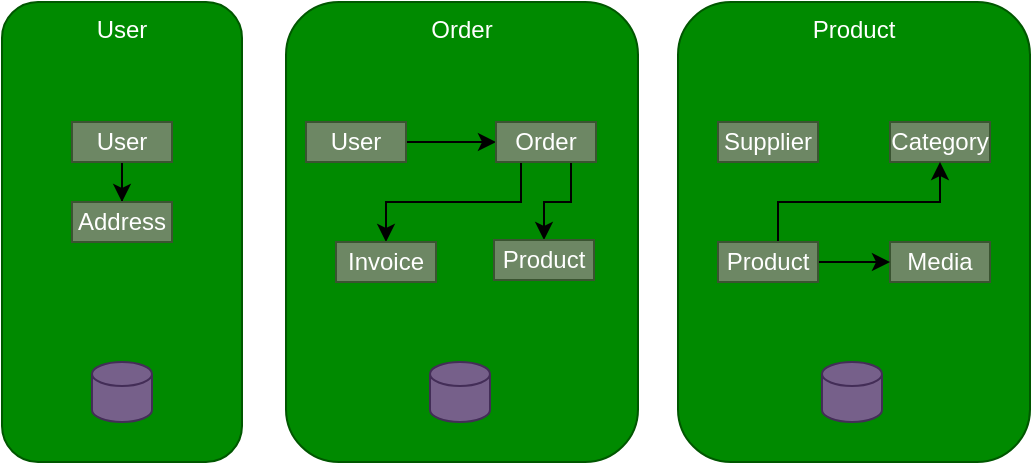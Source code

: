 <mxfile version="22.1.2" type="device" pages="2">
  <diagram name="Página-1" id="51rqvyu_YtnegG70sBJ8">
    <mxGraphModel dx="1114" dy="838" grid="1" gridSize="10" guides="1" tooltips="1" connect="1" arrows="1" fold="1" page="1" pageScale="1" pageWidth="827" pageHeight="1169" math="0" shadow="0">
      <root>
        <mxCell id="0" />
        <mxCell id="1" parent="0" />
        <mxCell id="YrZ15sEzvg9sdEkoKCGj-1" value="User" style="rounded=1;whiteSpace=wrap;html=1;verticalAlign=top;fillColor=#008a00;fontColor=#ffffff;strokeColor=#005700;" parent="1" vertex="1">
          <mxGeometry x="152" y="270" width="120" height="230" as="geometry" />
        </mxCell>
        <mxCell id="YrZ15sEzvg9sdEkoKCGj-4" style="edgeStyle=orthogonalEdgeStyle;rounded=0;orthogonalLoop=1;jettySize=auto;html=1;entryX=0.5;entryY=0;entryDx=0;entryDy=0;" parent="1" source="YrZ15sEzvg9sdEkoKCGj-2" target="YrZ15sEzvg9sdEkoKCGj-3" edge="1">
          <mxGeometry relative="1" as="geometry" />
        </mxCell>
        <mxCell id="YrZ15sEzvg9sdEkoKCGj-2" value="User" style="rounded=0;whiteSpace=wrap;html=1;fillColor=#6d8764;fontColor=#ffffff;strokeColor=#3A5431;" parent="1" vertex="1">
          <mxGeometry x="187" y="330" width="50" height="20" as="geometry" />
        </mxCell>
        <mxCell id="YrZ15sEzvg9sdEkoKCGj-3" value="Address" style="rounded=0;whiteSpace=wrap;html=1;fillColor=#6d8764;fontColor=#ffffff;strokeColor=#3A5431;" parent="1" vertex="1">
          <mxGeometry x="187" y="370" width="50" height="20" as="geometry" />
        </mxCell>
        <mxCell id="YrZ15sEzvg9sdEkoKCGj-5" value="" style="shape=cylinder3;whiteSpace=wrap;html=1;boundedLbl=1;backgroundOutline=1;size=6;fillColor=#76608a;fontColor=#ffffff;strokeColor=#432D57;" parent="1" vertex="1">
          <mxGeometry x="197" y="450" width="30" height="30" as="geometry" />
        </mxCell>
        <mxCell id="YrZ15sEzvg9sdEkoKCGj-6" value="Order" style="rounded=1;whiteSpace=wrap;html=1;verticalAlign=top;fillColor=#008a00;fontColor=#ffffff;strokeColor=#005700;" parent="1" vertex="1">
          <mxGeometry x="294" y="270" width="176" height="230" as="geometry" />
        </mxCell>
        <mxCell id="YrZ15sEzvg9sdEkoKCGj-7" style="edgeStyle=orthogonalEdgeStyle;rounded=0;orthogonalLoop=1;jettySize=auto;html=1;entryX=0;entryY=0.5;entryDx=0;entryDy=0;" parent="1" source="YrZ15sEzvg9sdEkoKCGj-8" target="YrZ15sEzvg9sdEkoKCGj-9" edge="1">
          <mxGeometry relative="1" as="geometry" />
        </mxCell>
        <mxCell id="YrZ15sEzvg9sdEkoKCGj-8" value="User" style="rounded=0;whiteSpace=wrap;html=1;fillColor=#6d8764;fontColor=#ffffff;strokeColor=#3A5431;" parent="1" vertex="1">
          <mxGeometry x="304" y="330" width="50" height="20" as="geometry" />
        </mxCell>
        <mxCell id="YrZ15sEzvg9sdEkoKCGj-15" style="edgeStyle=orthogonalEdgeStyle;rounded=0;orthogonalLoop=1;jettySize=auto;html=1;exitX=0.25;exitY=1;exitDx=0;exitDy=0;entryX=0.5;entryY=0;entryDx=0;entryDy=0;" parent="1" source="YrZ15sEzvg9sdEkoKCGj-9" target="YrZ15sEzvg9sdEkoKCGj-11" edge="1">
          <mxGeometry relative="1" as="geometry" />
        </mxCell>
        <mxCell id="YrZ15sEzvg9sdEkoKCGj-16" style="edgeStyle=orthogonalEdgeStyle;rounded=0;orthogonalLoop=1;jettySize=auto;html=1;exitX=0.75;exitY=1;exitDx=0;exitDy=0;entryX=0.5;entryY=0;entryDx=0;entryDy=0;" parent="1" source="YrZ15sEzvg9sdEkoKCGj-9" target="YrZ15sEzvg9sdEkoKCGj-12" edge="1">
          <mxGeometry relative="1" as="geometry" />
        </mxCell>
        <mxCell id="YrZ15sEzvg9sdEkoKCGj-9" value="Order" style="rounded=0;whiteSpace=wrap;html=1;fillColor=#6d8764;fontColor=#ffffff;strokeColor=#3A5431;" parent="1" vertex="1">
          <mxGeometry x="399" y="330" width="50" height="20" as="geometry" />
        </mxCell>
        <mxCell id="YrZ15sEzvg9sdEkoKCGj-10" value="" style="shape=cylinder3;whiteSpace=wrap;html=1;boundedLbl=1;backgroundOutline=1;size=6;fillColor=#76608a;fontColor=#ffffff;strokeColor=#432D57;" parent="1" vertex="1">
          <mxGeometry x="366" y="450" width="30" height="30" as="geometry" />
        </mxCell>
        <mxCell id="YrZ15sEzvg9sdEkoKCGj-11" value="Invoice" style="rounded=0;whiteSpace=wrap;html=1;fillColor=#6d8764;fontColor=#ffffff;strokeColor=#3A5431;" parent="1" vertex="1">
          <mxGeometry x="319" y="390" width="50" height="20" as="geometry" />
        </mxCell>
        <mxCell id="YrZ15sEzvg9sdEkoKCGj-12" value="Product" style="rounded=0;whiteSpace=wrap;html=1;fillColor=#6d8764;fontColor=#ffffff;strokeColor=#3A5431;" parent="1" vertex="1">
          <mxGeometry x="398" y="389" width="50" height="20" as="geometry" />
        </mxCell>
        <mxCell id="YrZ15sEzvg9sdEkoKCGj-17" value="Product" style="rounded=1;whiteSpace=wrap;html=1;verticalAlign=top;fillColor=#008a00;fontColor=#ffffff;strokeColor=#005700;" parent="1" vertex="1">
          <mxGeometry x="490" y="270" width="176" height="230" as="geometry" />
        </mxCell>
        <mxCell id="YrZ15sEzvg9sdEkoKCGj-19" value="Supplier" style="rounded=0;whiteSpace=wrap;html=1;fillColor=#6d8764;fontColor=#ffffff;strokeColor=#3A5431;" parent="1" vertex="1">
          <mxGeometry x="510" y="330" width="50" height="20" as="geometry" />
        </mxCell>
        <mxCell id="YrZ15sEzvg9sdEkoKCGj-22" value="Category" style="rounded=0;whiteSpace=wrap;html=1;fillColor=#6d8764;fontColor=#ffffff;strokeColor=#3A5431;" parent="1" vertex="1">
          <mxGeometry x="596" y="330" width="50" height="20" as="geometry" />
        </mxCell>
        <mxCell id="YrZ15sEzvg9sdEkoKCGj-23" value="" style="shape=cylinder3;whiteSpace=wrap;html=1;boundedLbl=1;backgroundOutline=1;size=6;fillColor=#76608a;fontColor=#ffffff;strokeColor=#432D57;" parent="1" vertex="1">
          <mxGeometry x="562" y="450" width="30" height="30" as="geometry" />
        </mxCell>
        <mxCell id="YrZ15sEzvg9sdEkoKCGj-24" value="Media" style="rounded=0;whiteSpace=wrap;html=1;fillColor=#6d8764;fontColor=#ffffff;strokeColor=#3A5431;" parent="1" vertex="1">
          <mxGeometry x="596" y="390" width="50" height="20" as="geometry" />
        </mxCell>
        <mxCell id="YrZ15sEzvg9sdEkoKCGj-26" style="edgeStyle=orthogonalEdgeStyle;rounded=0;orthogonalLoop=1;jettySize=auto;html=1;entryX=0;entryY=0.5;entryDx=0;entryDy=0;" parent="1" source="YrZ15sEzvg9sdEkoKCGj-25" target="YrZ15sEzvg9sdEkoKCGj-24" edge="1">
          <mxGeometry relative="1" as="geometry" />
        </mxCell>
        <mxCell id="YrZ15sEzvg9sdEkoKCGj-27" style="edgeStyle=orthogonalEdgeStyle;rounded=0;orthogonalLoop=1;jettySize=auto;html=1;entryX=0.5;entryY=1;entryDx=0;entryDy=0;" parent="1" source="YrZ15sEzvg9sdEkoKCGj-25" target="YrZ15sEzvg9sdEkoKCGj-22" edge="1">
          <mxGeometry relative="1" as="geometry">
            <Array as="points">
              <mxPoint x="540" y="370" />
              <mxPoint x="621" y="370" />
            </Array>
          </mxGeometry>
        </mxCell>
        <mxCell id="YrZ15sEzvg9sdEkoKCGj-25" value="Product" style="rounded=0;whiteSpace=wrap;html=1;fillColor=#6d8764;fontColor=#ffffff;strokeColor=#3A5431;" parent="1" vertex="1">
          <mxGeometry x="510" y="390" width="50" height="20" as="geometry" />
        </mxCell>
      </root>
    </mxGraphModel>
  </diagram>
  <diagram name="Página-2" id="up2CQx8F_jHX1GaNW355">
    <mxGraphModel dx="1114" dy="838" grid="1" gridSize="10" guides="1" tooltips="1" connect="1" arrows="1" fold="1" page="1" pageScale="1" pageWidth="827" pageHeight="1169" math="0" shadow="0">
      <root>
        <mxCell id="wQUBwngjyFSkvlIORtVp-0" />
        <mxCell id="wQUBwngjyFSkvlIORtVp-1" parent="wQUBwngjyFSkvlIORtVp-0" />
        <mxCell id="wQUBwngjyFSkvlIORtVp-2" value="User" style="rounded=1;whiteSpace=wrap;html=1;verticalAlign=top;fillColor=#008a00;fontColor=#ffffff;strokeColor=#005700;" vertex="1" parent="wQUBwngjyFSkvlIORtVp-1">
          <mxGeometry x="152" y="270" width="120" height="230" as="geometry" />
        </mxCell>
        <mxCell id="wQUBwngjyFSkvlIORtVp-3" style="edgeStyle=orthogonalEdgeStyle;rounded=0;orthogonalLoop=1;jettySize=auto;html=1;entryX=0.5;entryY=0;entryDx=0;entryDy=0;" edge="1" parent="wQUBwngjyFSkvlIORtVp-1" source="wQUBwngjyFSkvlIORtVp-4" target="wQUBwngjyFSkvlIORtVp-5">
          <mxGeometry relative="1" as="geometry" />
        </mxCell>
        <mxCell id="wQUBwngjyFSkvlIORtVp-4" value="User" style="rounded=0;whiteSpace=wrap;html=1;fillColor=#6d8764;fontColor=#ffffff;strokeColor=#3A5431;" vertex="1" parent="wQUBwngjyFSkvlIORtVp-1">
          <mxGeometry x="187" y="330" width="50" height="20" as="geometry" />
        </mxCell>
        <mxCell id="wQUBwngjyFSkvlIORtVp-5" value="Address" style="rounded=0;whiteSpace=wrap;html=1;fillColor=#6d8764;fontColor=#ffffff;strokeColor=#3A5431;" vertex="1" parent="wQUBwngjyFSkvlIORtVp-1">
          <mxGeometry x="187" y="370" width="50" height="20" as="geometry" />
        </mxCell>
        <mxCell id="wQUBwngjyFSkvlIORtVp-6" value="" style="shape=cylinder3;whiteSpace=wrap;html=1;boundedLbl=1;backgroundOutline=1;size=6;fillColor=#76608a;fontColor=#ffffff;strokeColor=#432D57;" vertex="1" parent="wQUBwngjyFSkvlIORtVp-1">
          <mxGeometry x="197" y="450" width="30" height="30" as="geometry" />
        </mxCell>
        <mxCell id="wQUBwngjyFSkvlIORtVp-7" value="Order" style="rounded=1;whiteSpace=wrap;html=1;verticalAlign=top;fillColor=#008a00;fontColor=#ffffff;strokeColor=#005700;" vertex="1" parent="wQUBwngjyFSkvlIORtVp-1">
          <mxGeometry x="294" y="270" width="176" height="230" as="geometry" />
        </mxCell>
        <mxCell id="wQUBwngjyFSkvlIORtVp-8" style="edgeStyle=orthogonalEdgeStyle;rounded=0;orthogonalLoop=1;jettySize=auto;html=1;entryX=0;entryY=0.5;entryDx=0;entryDy=0;" edge="1" parent="wQUBwngjyFSkvlIORtVp-1" source="wQUBwngjyFSkvlIORtVp-9" target="wQUBwngjyFSkvlIORtVp-12">
          <mxGeometry relative="1" as="geometry" />
        </mxCell>
        <mxCell id="wQUBwngjyFSkvlIORtVp-9" value="User" style="rounded=0;whiteSpace=wrap;html=1;fillColor=#6d8764;fontColor=#ffffff;strokeColor=#3A5431;" vertex="1" parent="wQUBwngjyFSkvlIORtVp-1">
          <mxGeometry x="304" y="330" width="50" height="20" as="geometry" />
        </mxCell>
        <mxCell id="wQUBwngjyFSkvlIORtVp-10" style="edgeStyle=orthogonalEdgeStyle;rounded=0;orthogonalLoop=1;jettySize=auto;html=1;exitX=0.25;exitY=1;exitDx=0;exitDy=0;entryX=0.5;entryY=0;entryDx=0;entryDy=0;" edge="1" parent="wQUBwngjyFSkvlIORtVp-1" source="wQUBwngjyFSkvlIORtVp-12" target="wQUBwngjyFSkvlIORtVp-14">
          <mxGeometry relative="1" as="geometry" />
        </mxCell>
        <mxCell id="wQUBwngjyFSkvlIORtVp-11" style="edgeStyle=orthogonalEdgeStyle;rounded=0;orthogonalLoop=1;jettySize=auto;html=1;exitX=0.75;exitY=1;exitDx=0;exitDy=0;entryX=0.5;entryY=0;entryDx=0;entryDy=0;" edge="1" parent="wQUBwngjyFSkvlIORtVp-1" source="wQUBwngjyFSkvlIORtVp-12" target="wQUBwngjyFSkvlIORtVp-15">
          <mxGeometry relative="1" as="geometry" />
        </mxCell>
        <mxCell id="wQUBwngjyFSkvlIORtVp-12" value="Order" style="rounded=0;whiteSpace=wrap;html=1;fillColor=#6d8764;fontColor=#ffffff;strokeColor=#3A5431;" vertex="1" parent="wQUBwngjyFSkvlIORtVp-1">
          <mxGeometry x="399" y="330" width="50" height="20" as="geometry" />
        </mxCell>
        <mxCell id="wQUBwngjyFSkvlIORtVp-13" value="" style="shape=cylinder3;whiteSpace=wrap;html=1;boundedLbl=1;backgroundOutline=1;size=6;fillColor=#76608a;fontColor=#ffffff;strokeColor=#432D57;" vertex="1" parent="wQUBwngjyFSkvlIORtVp-1">
          <mxGeometry x="366" y="450" width="30" height="30" as="geometry" />
        </mxCell>
        <mxCell id="wQUBwngjyFSkvlIORtVp-14" value="Invoice" style="rounded=0;whiteSpace=wrap;html=1;fillColor=#6d8764;fontColor=#ffffff;strokeColor=#3A5431;" vertex="1" parent="wQUBwngjyFSkvlIORtVp-1">
          <mxGeometry x="319" y="390" width="50" height="20" as="geometry" />
        </mxCell>
        <mxCell id="wQUBwngjyFSkvlIORtVp-15" value="Product" style="rounded=0;whiteSpace=wrap;html=1;fillColor=#6d8764;fontColor=#ffffff;strokeColor=#3A5431;" vertex="1" parent="wQUBwngjyFSkvlIORtVp-1">
          <mxGeometry x="398" y="389" width="50" height="20" as="geometry" />
        </mxCell>
        <mxCell id="wQUBwngjyFSkvlIORtVp-16" value="Product" style="rounded=1;whiteSpace=wrap;html=1;verticalAlign=top;fillColor=#008a00;fontColor=#ffffff;strokeColor=#005700;" vertex="1" parent="wQUBwngjyFSkvlIORtVp-1">
          <mxGeometry x="490" y="270" width="176" height="230" as="geometry" />
        </mxCell>
        <mxCell id="wQUBwngjyFSkvlIORtVp-17" value="Supplier" style="rounded=0;whiteSpace=wrap;html=1;fillColor=#6d8764;fontColor=#ffffff;strokeColor=#3A5431;" vertex="1" parent="wQUBwngjyFSkvlIORtVp-1">
          <mxGeometry x="510" y="330" width="50" height="20" as="geometry" />
        </mxCell>
        <mxCell id="wQUBwngjyFSkvlIORtVp-18" value="Category" style="rounded=0;whiteSpace=wrap;html=1;fillColor=#6d8764;fontColor=#ffffff;strokeColor=#3A5431;" vertex="1" parent="wQUBwngjyFSkvlIORtVp-1">
          <mxGeometry x="596" y="330" width="50" height="20" as="geometry" />
        </mxCell>
        <mxCell id="wQUBwngjyFSkvlIORtVp-19" value="" style="shape=cylinder3;whiteSpace=wrap;html=1;boundedLbl=1;backgroundOutline=1;size=6;fillColor=#76608a;fontColor=#ffffff;strokeColor=#432D57;" vertex="1" parent="wQUBwngjyFSkvlIORtVp-1">
          <mxGeometry x="562" y="450" width="30" height="30" as="geometry" />
        </mxCell>
        <mxCell id="wQUBwngjyFSkvlIORtVp-20" value="Media" style="rounded=0;whiteSpace=wrap;html=1;fillColor=#6d8764;fontColor=#ffffff;strokeColor=#3A5431;" vertex="1" parent="wQUBwngjyFSkvlIORtVp-1">
          <mxGeometry x="596" y="390" width="50" height="20" as="geometry" />
        </mxCell>
        <mxCell id="wQUBwngjyFSkvlIORtVp-21" style="edgeStyle=orthogonalEdgeStyle;rounded=0;orthogonalLoop=1;jettySize=auto;html=1;entryX=0;entryY=0.5;entryDx=0;entryDy=0;" edge="1" parent="wQUBwngjyFSkvlIORtVp-1" source="wQUBwngjyFSkvlIORtVp-23" target="wQUBwngjyFSkvlIORtVp-20">
          <mxGeometry relative="1" as="geometry" />
        </mxCell>
        <mxCell id="wQUBwngjyFSkvlIORtVp-22" style="edgeStyle=orthogonalEdgeStyle;rounded=0;orthogonalLoop=1;jettySize=auto;html=1;entryX=0.5;entryY=1;entryDx=0;entryDy=0;" edge="1" parent="wQUBwngjyFSkvlIORtVp-1" source="wQUBwngjyFSkvlIORtVp-23" target="wQUBwngjyFSkvlIORtVp-18">
          <mxGeometry relative="1" as="geometry">
            <Array as="points">
              <mxPoint x="540" y="370" />
              <mxPoint x="621" y="370" />
            </Array>
          </mxGeometry>
        </mxCell>
        <mxCell id="wQUBwngjyFSkvlIORtVp-23" value="Product" style="rounded=0;whiteSpace=wrap;html=1;fillColor=#6d8764;fontColor=#ffffff;strokeColor=#3A5431;" vertex="1" parent="wQUBwngjyFSkvlIORtVp-1">
          <mxGeometry x="510" y="390" width="50" height="20" as="geometry" />
        </mxCell>
        <mxCell id="sxU3zYH5KAm-sBjheqzV-0" value="" style="endArrow=classic;startArrow=classic;html=1;rounded=0;exitX=1;exitY=0.5;exitDx=0;exitDy=0;entryX=0;entryY=0.5;entryDx=0;entryDy=0;strokeWidth=3;fillColor=#d80073;strokeColor=#A50040;" edge="1" parent="wQUBwngjyFSkvlIORtVp-1" source="wQUBwngjyFSkvlIORtVp-4" target="wQUBwngjyFSkvlIORtVp-9">
          <mxGeometry width="50" height="50" relative="1" as="geometry">
            <mxPoint x="390" y="460" as="sourcePoint" />
            <mxPoint x="440" y="410" as="targetPoint" />
          </mxGeometry>
        </mxCell>
        <mxCell id="sxU3zYH5KAm-sBjheqzV-1" value="" style="endArrow=classic;startArrow=classic;html=1;rounded=0;entryX=0;entryY=0.5;entryDx=0;entryDy=0;strokeWidth=3;fillColor=#d80073;strokeColor=#A50040;" edge="1" parent="wQUBwngjyFSkvlIORtVp-1">
          <mxGeometry width="50" height="50" relative="1" as="geometry">
            <mxPoint x="449" y="400" as="sourcePoint" />
            <mxPoint x="509" y="399.5" as="targetPoint" />
          </mxGeometry>
        </mxCell>
        <mxCell id="sxU3zYH5KAm-sBjheqzV-2" value="" style="endArrow=classic;startArrow=classic;html=1;rounded=0;exitX=1;exitY=0.5;exitDx=0;exitDy=0;entryX=0;entryY=0.5;entryDx=0;entryDy=0;strokeWidth=3;fillColor=#d80073;strokeColor=#A50040;entryPerimeter=0;" edge="1" parent="wQUBwngjyFSkvlIORtVp-1">
          <mxGeometry width="50" height="50" relative="1" as="geometry">
            <mxPoint x="232" y="464.5" as="sourcePoint" />
            <mxPoint x="361" y="465" as="targetPoint" />
          </mxGeometry>
        </mxCell>
        <mxCell id="sxU3zYH5KAm-sBjheqzV-4" value="CDC" style="edgeLabel;html=1;align=center;verticalAlign=middle;resizable=0;points=[];" vertex="1" connectable="0" parent="sxU3zYH5KAm-sBjheqzV-2">
          <mxGeometry x="-0.225" y="-1" relative="1" as="geometry">
            <mxPoint as="offset" />
          </mxGeometry>
        </mxCell>
        <mxCell id="sxU3zYH5KAm-sBjheqzV-3" value="" style="endArrow=classic;startArrow=classic;html=1;rounded=0;exitX=1;exitY=0.5;exitDx=0;exitDy=0;strokeWidth=3;fillColor=#d80073;strokeColor=#A50040;" edge="1" parent="wQUBwngjyFSkvlIORtVp-1">
          <mxGeometry width="50" height="50" relative="1" as="geometry">
            <mxPoint x="399" y="464.5" as="sourcePoint" />
            <mxPoint x="558" y="464.957" as="targetPoint" />
          </mxGeometry>
        </mxCell>
        <mxCell id="sxU3zYH5KAm-sBjheqzV-5" value="CDC" style="edgeLabel;html=1;align=center;verticalAlign=middle;resizable=0;points=[];" vertex="1" connectable="0" parent="sxU3zYH5KAm-sBjheqzV-3">
          <mxGeometry x="-0.359" y="2" relative="1" as="geometry">
            <mxPoint as="offset" />
          </mxGeometry>
        </mxCell>
      </root>
    </mxGraphModel>
  </diagram>
</mxfile>
